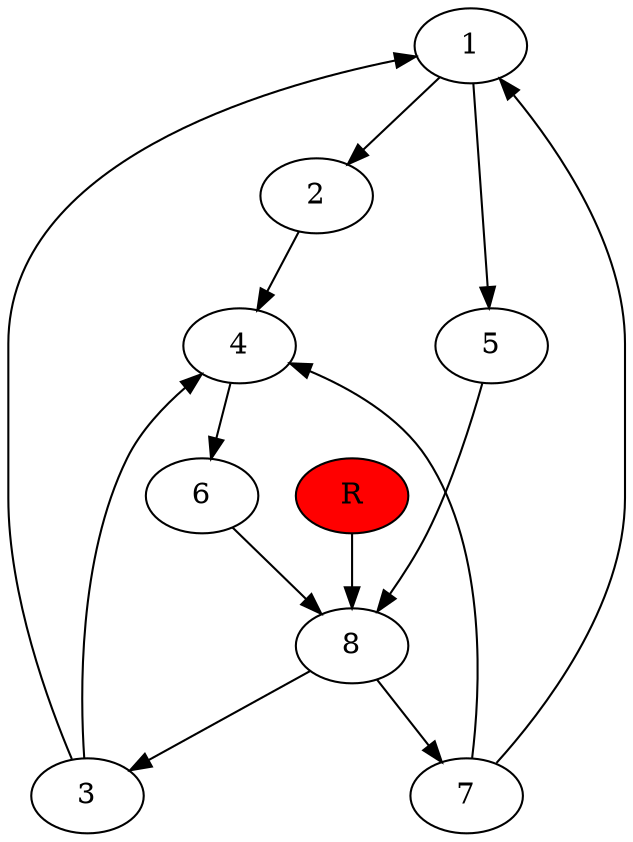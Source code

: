 digraph prb30986 {
	1
	2
	3
	4
	5
	6
	7
	8
	R [fillcolor="#ff0000" style=filled]
	1 -> 2
	1 -> 5
	2 -> 4
	3 -> 1
	3 -> 4
	4 -> 6
	5 -> 8
	6 -> 8
	7 -> 1
	7 -> 4
	8 -> 3
	8 -> 7
	R -> 8
}
